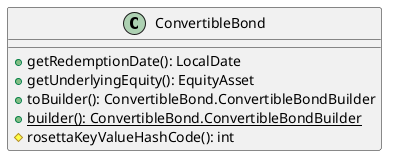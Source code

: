 @startuml

    class ConvertibleBond [[ConvertibleBond.html]] {
        +getRedemptionDate(): LocalDate
        +getUnderlyingEquity(): EquityAsset
        +toBuilder(): ConvertibleBond.ConvertibleBondBuilder
        {static} +builder(): ConvertibleBond.ConvertibleBondBuilder
        #rosettaKeyValueHashCode(): int
    }

@enduml
